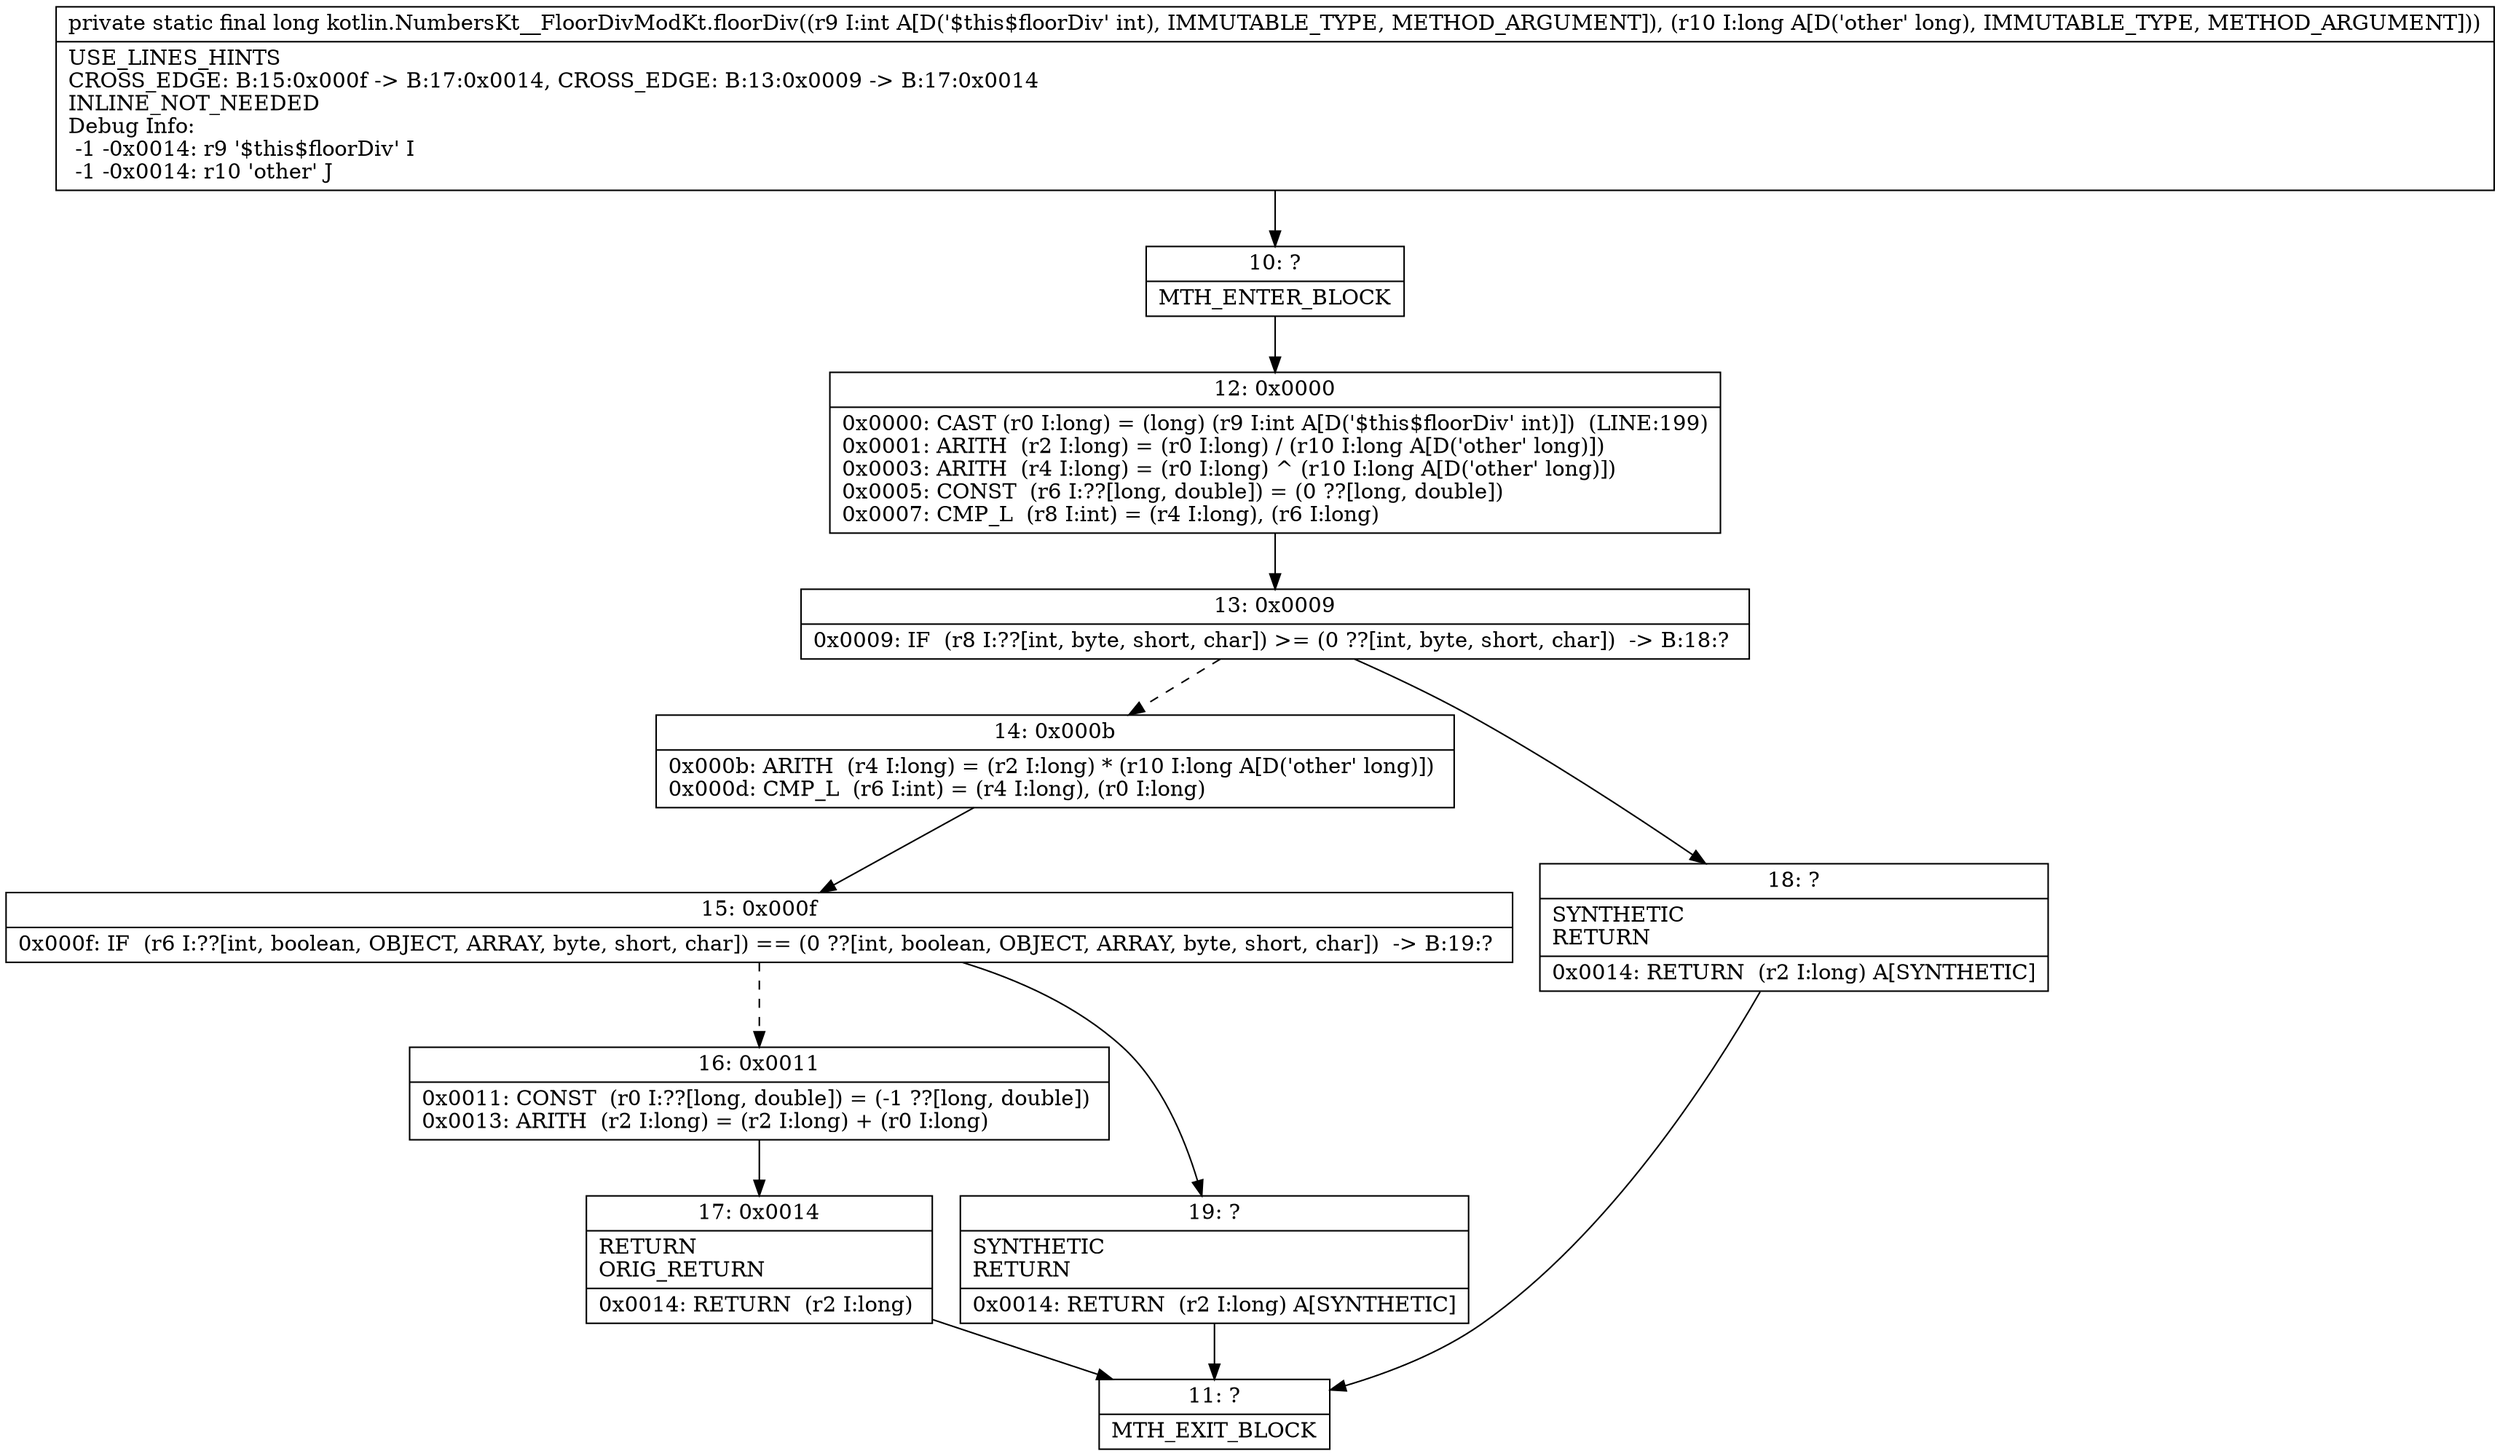 digraph "CFG forkotlin.NumbersKt__FloorDivModKt.floorDiv(IJ)J" {
Node_10 [shape=record,label="{10\:\ ?|MTH_ENTER_BLOCK\l}"];
Node_12 [shape=record,label="{12\:\ 0x0000|0x0000: CAST (r0 I:long) = (long) (r9 I:int A[D('$this$floorDiv' int)])  (LINE:199)\l0x0001: ARITH  (r2 I:long) = (r0 I:long) \/ (r10 I:long A[D('other' long)]) \l0x0003: ARITH  (r4 I:long) = (r0 I:long) ^ (r10 I:long A[D('other' long)]) \l0x0005: CONST  (r6 I:??[long, double]) = (0 ??[long, double]) \l0x0007: CMP_L  (r8 I:int) = (r4 I:long), (r6 I:long) \l}"];
Node_13 [shape=record,label="{13\:\ 0x0009|0x0009: IF  (r8 I:??[int, byte, short, char]) \>= (0 ??[int, byte, short, char])  \-\> B:18:? \l}"];
Node_14 [shape=record,label="{14\:\ 0x000b|0x000b: ARITH  (r4 I:long) = (r2 I:long) * (r10 I:long A[D('other' long)]) \l0x000d: CMP_L  (r6 I:int) = (r4 I:long), (r0 I:long) \l}"];
Node_15 [shape=record,label="{15\:\ 0x000f|0x000f: IF  (r6 I:??[int, boolean, OBJECT, ARRAY, byte, short, char]) == (0 ??[int, boolean, OBJECT, ARRAY, byte, short, char])  \-\> B:19:? \l}"];
Node_16 [shape=record,label="{16\:\ 0x0011|0x0011: CONST  (r0 I:??[long, double]) = (\-1 ??[long, double]) \l0x0013: ARITH  (r2 I:long) = (r2 I:long) + (r0 I:long) \l}"];
Node_17 [shape=record,label="{17\:\ 0x0014|RETURN\lORIG_RETURN\l|0x0014: RETURN  (r2 I:long) \l}"];
Node_11 [shape=record,label="{11\:\ ?|MTH_EXIT_BLOCK\l}"];
Node_19 [shape=record,label="{19\:\ ?|SYNTHETIC\lRETURN\l|0x0014: RETURN  (r2 I:long) A[SYNTHETIC]\l}"];
Node_18 [shape=record,label="{18\:\ ?|SYNTHETIC\lRETURN\l|0x0014: RETURN  (r2 I:long) A[SYNTHETIC]\l}"];
MethodNode[shape=record,label="{private static final long kotlin.NumbersKt__FloorDivModKt.floorDiv((r9 I:int A[D('$this$floorDiv' int), IMMUTABLE_TYPE, METHOD_ARGUMENT]), (r10 I:long A[D('other' long), IMMUTABLE_TYPE, METHOD_ARGUMENT]))  | USE_LINES_HINTS\lCROSS_EDGE: B:15:0x000f \-\> B:17:0x0014, CROSS_EDGE: B:13:0x0009 \-\> B:17:0x0014\lINLINE_NOT_NEEDED\lDebug Info:\l  \-1 \-0x0014: r9 '$this$floorDiv' I\l  \-1 \-0x0014: r10 'other' J\l}"];
MethodNode -> Node_10;Node_10 -> Node_12;
Node_12 -> Node_13;
Node_13 -> Node_14[style=dashed];
Node_13 -> Node_18;
Node_14 -> Node_15;
Node_15 -> Node_16[style=dashed];
Node_15 -> Node_19;
Node_16 -> Node_17;
Node_17 -> Node_11;
Node_19 -> Node_11;
Node_18 -> Node_11;
}

